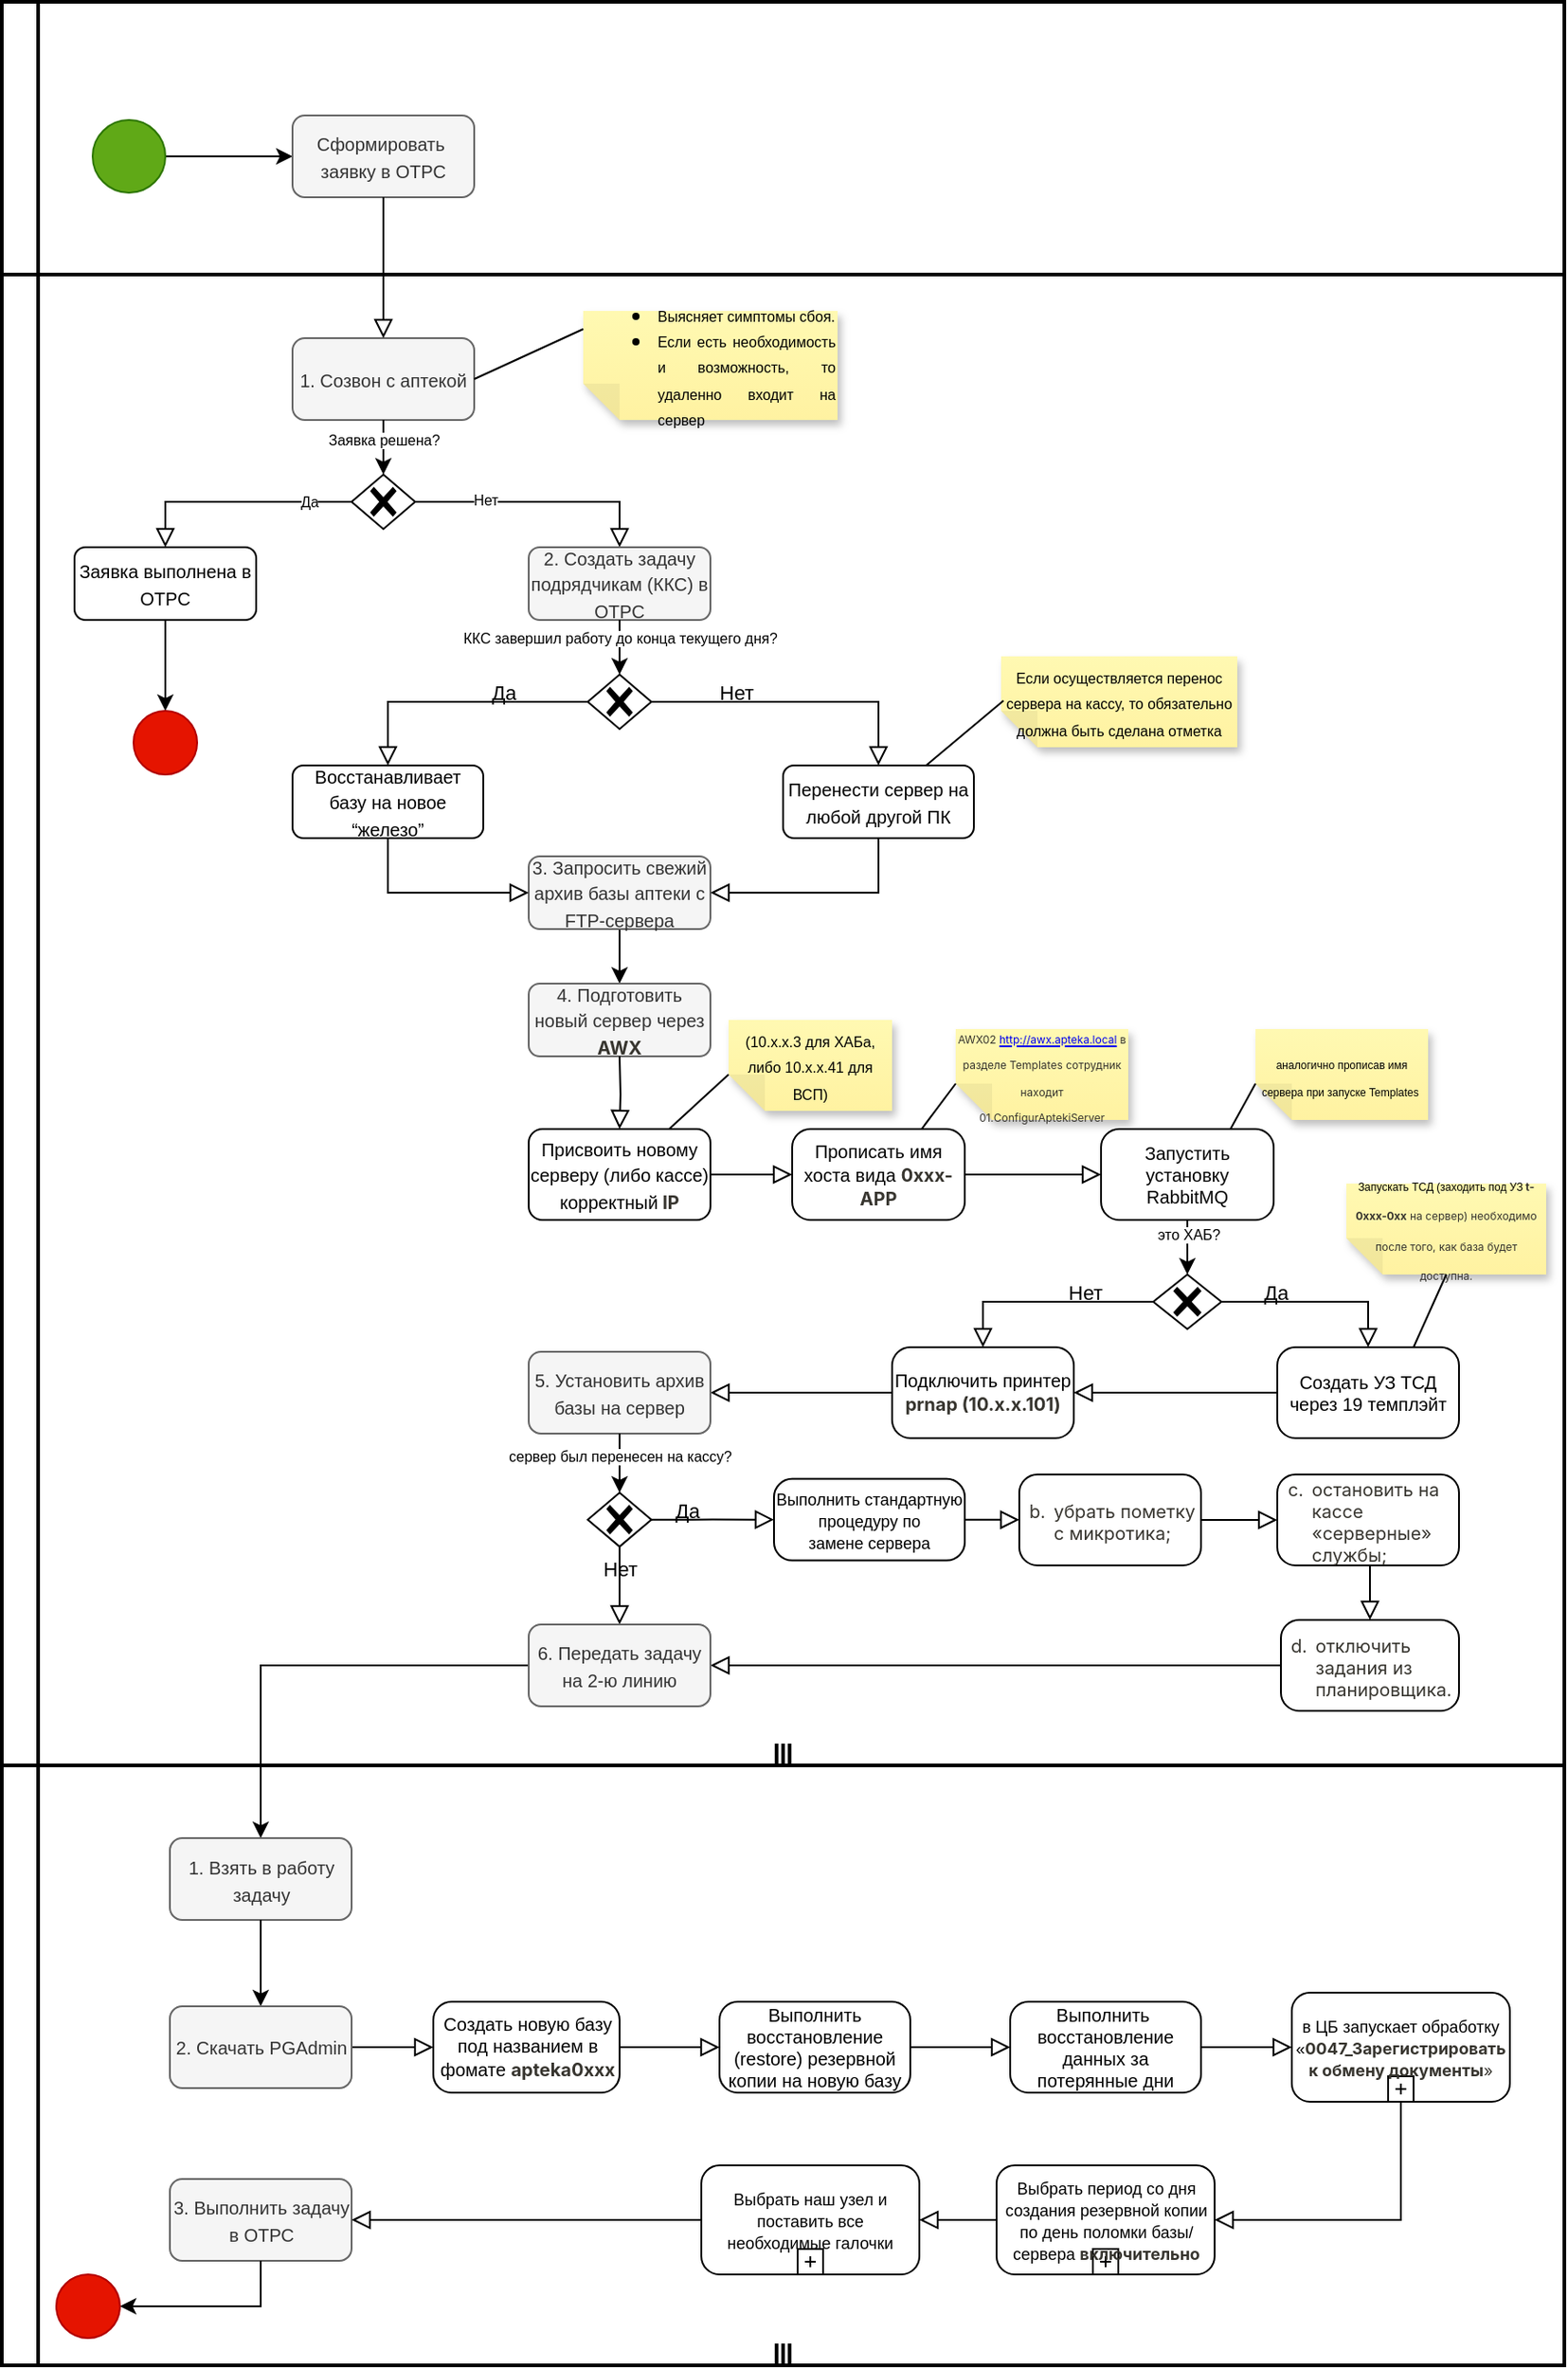 <mxfile version="20.8.20" type="github">
  <diagram id="C5RBs43oDa-KdzZeNtuy" name="Page-1">
    <mxGraphModel dx="1750" dy="915" grid="1" gridSize="10" guides="1" tooltips="1" connect="1" arrows="1" fold="1" page="1" pageScale="1" pageWidth="827" pageHeight="1169" math="0" shadow="0">
      <root>
        <mxCell id="WIyWlLk6GJQsqaUBKTNV-0" />
        <mxCell id="WIyWlLk6GJQsqaUBKTNV-1" parent="WIyWlLk6GJQsqaUBKTNV-0" />
        <mxCell id="C5A7Oztx9Ih_jh3PP3EU-0" value="" style="swimlane;html=1;startSize=20;fontStyle=0;collapsible=0;horizontal=0;swimlaneLine=1;swimlaneFillColor=#ffffff;strokeWidth=2;whiteSpace=wrap;" parent="WIyWlLk6GJQsqaUBKTNV-1" vertex="1">
          <mxGeometry x="40" y="40" width="860" height="150" as="geometry" />
        </mxCell>
        <mxCell id="C5A7Oztx9Ih_jh3PP3EU-7" style="edgeStyle=orthogonalEdgeStyle;rounded=0;orthogonalLoop=1;jettySize=auto;html=1;entryX=0;entryY=0.5;entryDx=0;entryDy=0;" parent="C5A7Oztx9Ih_jh3PP3EU-0" source="C5A7Oztx9Ih_jh3PP3EU-5" edge="1" target="WIyWlLk6GJQsqaUBKTNV-11">
          <mxGeometry relative="1" as="geometry">
            <mxPoint x="150" y="85" as="targetPoint" />
          </mxGeometry>
        </mxCell>
        <mxCell id="C5A7Oztx9Ih_jh3PP3EU-5" value="" style="points=[[0.145,0.145,0],[0.5,0,0],[0.855,0.145,0],[1,0.5,0],[0.855,0.855,0],[0.5,1,0],[0.145,0.855,0],[0,0.5,0]];shape=mxgraph.bpmn.event;html=1;verticalLabelPosition=bottom;labelBackgroundColor=#ffffff;verticalAlign=top;align=center;perimeter=ellipsePerimeter;outlineConnect=0;aspect=fixed;outline=standard;symbol=general;fillColor=#60a917;fontColor=#ffffff;strokeColor=#2D7600;" parent="C5A7Oztx9Ih_jh3PP3EU-0" vertex="1">
          <mxGeometry x="50" y="65" width="40" height="40" as="geometry" />
        </mxCell>
        <mxCell id="WIyWlLk6GJQsqaUBKTNV-11" value="&lt;font style=&quot;font-size: 10px;&quot;&gt;Сформировать&amp;nbsp; заявку в ОТРС&lt;/font&gt;" style="rounded=1;whiteSpace=wrap;html=1;fontSize=12;glass=0;strokeWidth=1;shadow=0;fillColor=#f5f5f5;fontColor=#333333;strokeColor=#666666;" parent="C5A7Oztx9Ih_jh3PP3EU-0" vertex="1">
          <mxGeometry x="160" y="62.5" width="100" height="45" as="geometry" />
        </mxCell>
        <mxCell id="C5A7Oztx9Ih_jh3PP3EU-3" value="" style="shape=mxgraph.bpmn.swimlane;html=1;startSize=20;horizontal=0;swimlaneLine=1;collapsible=0;fontStyle=0;swimlaneFillColor=#ffffff;strokeWidth=2;isCollection=1;whiteSpace=wrap;" parent="WIyWlLk6GJQsqaUBKTNV-1" vertex="1">
          <mxGeometry x="40" y="190" width="860" height="820" as="geometry" />
        </mxCell>
        <mxCell id="C5A7Oztx9Ih_jh3PP3EU-4" value="" style="shape=mxgraph.bpmn.swimlane;html=1;startSize=20;horizontal=0;swimlaneLine=1;collapsible=0;fontStyle=0;swimlaneFillColor=#ffffff;strokeWidth=2;isCollection=1;whiteSpace=wrap;" parent="WIyWlLk6GJQsqaUBKTNV-1" vertex="1">
          <mxGeometry x="40" y="1010" width="860" height="330" as="geometry" />
        </mxCell>
        <mxCell id="WIyWlLk6GJQsqaUBKTNV-3" value="&lt;font style=&quot;font-size: 10px;&quot;&gt;1. Созвон с аптекой&lt;/font&gt;" style="rounded=1;whiteSpace=wrap;html=1;fontSize=12;glass=0;strokeWidth=1;shadow=0;fillColor=#f5f5f5;fontColor=#333333;strokeColor=#666666;" parent="WIyWlLk6GJQsqaUBKTNV-1" vertex="1">
          <mxGeometry x="200" y="225" width="100" height="45" as="geometry" />
        </mxCell>
        <mxCell id="WIyWlLk6GJQsqaUBKTNV-2" value="" style="rounded=0;html=1;jettySize=auto;orthogonalLoop=1;fontSize=11;endArrow=block;endFill=0;endSize=8;strokeWidth=1;shadow=0;labelBackgroundColor=none;edgeStyle=orthogonalEdgeStyle;exitX=1;exitY=0.5;exitDx=0;exitDy=0;exitPerimeter=0;entryX=0.5;entryY=0;entryDx=0;entryDy=0;" parent="WIyWlLk6GJQsqaUBKTNV-1" source="C5A7Oztx9Ih_jh3PP3EU-13" target="C5A7Oztx9Ih_jh3PP3EU-11" edge="1">
          <mxGeometry relative="1" as="geometry" />
        </mxCell>
        <mxCell id="C5A7Oztx9Ih_jh3PP3EU-29" value="Нет" style="edgeLabel;html=1;align=center;verticalAlign=middle;resizable=0;points=[];fontSize=8;" parent="WIyWlLk6GJQsqaUBKTNV-2" vertex="1" connectable="0">
          <mxGeometry x="-0.446" y="1" relative="1" as="geometry">
            <mxPoint as="offset" />
          </mxGeometry>
        </mxCell>
        <mxCell id="WIyWlLk6GJQsqaUBKTNV-7" value="&lt;font style=&quot;font-size: 10px;&quot;&gt;Восстанавливает базу на новое “железо”&lt;/font&gt;" style="rounded=1;whiteSpace=wrap;html=1;fontSize=12;glass=0;strokeWidth=1;shadow=0;" parent="WIyWlLk6GJQsqaUBKTNV-1" vertex="1">
          <mxGeometry x="200" y="460" width="105" height="40" as="geometry" />
        </mxCell>
        <mxCell id="WIyWlLk6GJQsqaUBKTNV-5" value="Да" style="edgeStyle=orthogonalEdgeStyle;rounded=0;html=1;jettySize=auto;orthogonalLoop=1;fontSize=11;endArrow=block;endFill=0;endSize=8;strokeWidth=1;shadow=0;labelBackgroundColor=none;exitX=0;exitY=0.5;exitDx=0;exitDy=0;exitPerimeter=0;entryX=0.5;entryY=0;entryDx=0;entryDy=0;" parent="WIyWlLk6GJQsqaUBKTNV-1" source="C5A7Oztx9Ih_jh3PP3EU-31" target="WIyWlLk6GJQsqaUBKTNV-7" edge="1">
          <mxGeometry x="-0.357" y="-5" relative="1" as="geometry">
            <mxPoint as="offset" />
          </mxGeometry>
        </mxCell>
        <mxCell id="WIyWlLk6GJQsqaUBKTNV-8" value="" style="rounded=0;html=1;jettySize=auto;orthogonalLoop=1;fontSize=11;endArrow=block;endFill=0;endSize=8;strokeWidth=1;shadow=0;labelBackgroundColor=none;edgeStyle=orthogonalEdgeStyle;startArrow=none;exitX=0.5;exitY=1;exitDx=0;exitDy=0;entryX=0.5;entryY=0;entryDx=0;entryDy=0;" parent="WIyWlLk6GJQsqaUBKTNV-1" source="WIyWlLk6GJQsqaUBKTNV-11" target="WIyWlLk6GJQsqaUBKTNV-3" edge="1">
          <mxGeometry x="-0.5" y="10" relative="1" as="geometry">
            <mxPoint as="offset" />
            <mxPoint x="240" y="250" as="sourcePoint" />
            <mxPoint x="320" y="170" as="targetPoint" />
          </mxGeometry>
        </mxCell>
        <mxCell id="N8hNgVqGAcsOZj0EHUHV-87" style="edgeStyle=orthogonalEdgeStyle;rounded=0;orthogonalLoop=1;jettySize=auto;html=1;entryX=0.5;entryY=0;entryDx=0;entryDy=0;entryPerimeter=0;fontSize=10;" edge="1" parent="WIyWlLk6GJQsqaUBKTNV-1" source="C5A7Oztx9Ih_jh3PP3EU-9" target="C5A7Oztx9Ih_jh3PP3EU-22">
          <mxGeometry relative="1" as="geometry" />
        </mxCell>
        <mxCell id="C5A7Oztx9Ih_jh3PP3EU-9" value="&lt;font style=&quot;font-size: 10px;&quot;&gt;Заявка выполнена в ОТРС&lt;/font&gt;" style="rounded=1;whiteSpace=wrap;html=1;fontSize=12;glass=0;strokeWidth=1;shadow=0;" parent="WIyWlLk6GJQsqaUBKTNV-1" vertex="1">
          <mxGeometry x="80" y="340" width="100" height="40" as="geometry" />
        </mxCell>
        <mxCell id="C5A7Oztx9Ih_jh3PP3EU-11" value="&lt;font style=&quot;font-size: 10px;&quot;&gt;2. Создать задачу подрядчикам (ККС) в ОТРС&lt;/font&gt;" style="rounded=1;whiteSpace=wrap;html=1;fontSize=12;glass=0;strokeWidth=1;shadow=0;fillColor=#f5f5f5;fontColor=#333333;strokeColor=#666666;" parent="WIyWlLk6GJQsqaUBKTNV-1" vertex="1">
          <mxGeometry x="330" y="340" width="100" height="40" as="geometry" />
        </mxCell>
        <mxCell id="C5A7Oztx9Ih_jh3PP3EU-12" value="" style="rounded=0;html=1;jettySize=auto;orthogonalLoop=1;fontSize=11;endArrow=block;endFill=0;endSize=8;strokeWidth=1;shadow=0;labelBackgroundColor=none;edgeStyle=orthogonalEdgeStyle;startArrow=none;entryX=0.5;entryY=0;entryDx=0;entryDy=0;exitX=0;exitY=0.5;exitDx=0;exitDy=0;exitPerimeter=0;" parent="WIyWlLk6GJQsqaUBKTNV-1" source="C5A7Oztx9Ih_jh3PP3EU-13" target="C5A7Oztx9Ih_jh3PP3EU-9" edge="1">
          <mxGeometry x="-0.5" y="10" relative="1" as="geometry">
            <mxPoint as="offset" />
            <mxPoint x="260" y="370" as="sourcePoint" />
            <mxPoint x="320" y="395" as="targetPoint" />
          </mxGeometry>
        </mxCell>
        <mxCell id="C5A7Oztx9Ih_jh3PP3EU-28" value="Да" style="edgeLabel;html=1;align=center;verticalAlign=middle;resizable=0;points=[];fontSize=8;" parent="C5A7Oztx9Ih_jh3PP3EU-12" vertex="1" connectable="0">
          <mxGeometry x="-0.626" relative="1" as="geometry">
            <mxPoint as="offset" />
          </mxGeometry>
        </mxCell>
        <mxCell id="C5A7Oztx9Ih_jh3PP3EU-13" value="" style="points=[[0.25,0.25,0],[0.5,0,0],[0.75,0.25,0],[1,0.5,0],[0.75,0.75,0],[0.5,1,0],[0.25,0.75,0],[0,0.5,0]];shape=mxgraph.bpmn.gateway2;html=1;verticalLabelPosition=bottom;labelBackgroundColor=#ffffff;verticalAlign=top;align=center;perimeter=rhombusPerimeter;outlineConnect=0;outline=none;symbol=none;gwType=exclusive;" parent="WIyWlLk6GJQsqaUBKTNV-1" vertex="1">
          <mxGeometry x="232.5" y="300" width="35" height="30" as="geometry" />
        </mxCell>
        <mxCell id="C5A7Oztx9Ih_jh3PP3EU-14" value="&lt;div style=&quot;text-align: justify;&quot;&gt;&lt;ul&gt;&lt;li&gt;&lt;span style=&quot;background-color: initial;&quot;&gt;&lt;font style=&quot;font-size: 8px;&quot;&gt;Выясняет симптомы сбоя.&lt;/font&gt;&lt;/span&gt;&lt;/li&gt;&lt;li&gt;&lt;span style=&quot;background-color: initial;&quot;&gt;&lt;font style=&quot;font-size: 8px;&quot;&gt;Если есть необходимость и возможность, то удаленно входит на сервер&lt;/font&gt;&lt;/span&gt;&lt;/li&gt;&lt;/ul&gt;&lt;/div&gt;" style="shape=note;whiteSpace=wrap;html=1;backgroundOutline=1;fontColor=#000000;darkOpacity=0.05;fillColor=#FFF9B2;strokeColor=none;fillStyle=solid;direction=west;gradientDirection=north;gradientColor=#FFF2A1;shadow=1;size=20;pointerEvents=1;" parent="WIyWlLk6GJQsqaUBKTNV-1" vertex="1">
          <mxGeometry x="360" y="210" width="140" height="60" as="geometry" />
        </mxCell>
        <mxCell id="C5A7Oztx9Ih_jh3PP3EU-21" value="" style="endArrow=none;html=1;rounded=0;fontSize=8;entryX=0;entryY=0;entryDx=140;entryDy=50;entryPerimeter=0;exitX=1;exitY=0.5;exitDx=0;exitDy=0;" parent="WIyWlLk6GJQsqaUBKTNV-1" source="WIyWlLk6GJQsqaUBKTNV-3" target="C5A7Oztx9Ih_jh3PP3EU-14" edge="1">
          <mxGeometry width="50" height="50" relative="1" as="geometry">
            <mxPoint x="340" y="370" as="sourcePoint" />
            <mxPoint x="390" y="320" as="targetPoint" />
            <Array as="points" />
          </mxGeometry>
        </mxCell>
        <mxCell id="C5A7Oztx9Ih_jh3PP3EU-22" value="" style="points=[[0.145,0.145,0],[0.5,0,0],[0.855,0.145,0],[1,0.5,0],[0.855,0.855,0],[0.5,1,0],[0.145,0.855,0],[0,0.5,0]];shape=mxgraph.bpmn.event;html=1;verticalLabelPosition=bottom;labelBackgroundColor=#ffffff;verticalAlign=top;align=center;perimeter=ellipsePerimeter;outlineConnect=0;aspect=fixed;outline=standard;symbol=general;fillColor=#e51400;fontColor=#ffffff;strokeColor=#B20000;" parent="WIyWlLk6GJQsqaUBKTNV-1" vertex="1">
          <mxGeometry x="112.5" y="430" width="35" height="35" as="geometry" />
        </mxCell>
        <mxCell id="C5A7Oztx9Ih_jh3PP3EU-26" value="" style="edgeStyle=orthogonalEdgeStyle;rounded=0;orthogonalLoop=1;jettySize=auto;html=1;fontSize=8;exitX=0.5;exitY=1;exitDx=0;exitDy=0;" parent="WIyWlLk6GJQsqaUBKTNV-1" source="WIyWlLk6GJQsqaUBKTNV-3" target="C5A7Oztx9Ih_jh3PP3EU-13" edge="1">
          <mxGeometry relative="1" as="geometry">
            <mxPoint x="260" y="75" as="sourcePoint" />
            <mxPoint x="115" y="80" as="targetPoint" />
            <Array as="points" />
          </mxGeometry>
        </mxCell>
        <mxCell id="C5A7Oztx9Ih_jh3PP3EU-27" value="Заявка решена?" style="edgeLabel;html=1;align=center;verticalAlign=middle;resizable=0;points=[];fontSize=8;" parent="C5A7Oztx9Ih_jh3PP3EU-26" vertex="1" connectable="0">
          <mxGeometry x="0.139" y="1" relative="1" as="geometry">
            <mxPoint x="1" y="-1" as="offset" />
          </mxGeometry>
        </mxCell>
        <mxCell id="C5A7Oztx9Ih_jh3PP3EU-31" value="" style="points=[[0.25,0.25,0],[0.5,0,0],[0.75,0.25,0],[1,0.5,0],[0.75,0.75,0],[0.5,1,0],[0.25,0.75,0],[0,0.5,0]];shape=mxgraph.bpmn.gateway2;html=1;verticalLabelPosition=bottom;labelBackgroundColor=#ffffff;verticalAlign=top;align=center;perimeter=rhombusPerimeter;outlineConnect=0;outline=none;symbol=none;gwType=exclusive;" parent="WIyWlLk6GJQsqaUBKTNV-1" vertex="1">
          <mxGeometry x="362.5" y="410" width="35" height="30" as="geometry" />
        </mxCell>
        <mxCell id="C5A7Oztx9Ih_jh3PP3EU-32" value="" style="edgeStyle=orthogonalEdgeStyle;rounded=0;orthogonalLoop=1;jettySize=auto;html=1;fontSize=8;entryX=0.5;entryY=0;entryDx=0;entryDy=0;entryPerimeter=0;exitX=0.5;exitY=1;exitDx=0;exitDy=0;" parent="WIyWlLk6GJQsqaUBKTNV-1" source="C5A7Oztx9Ih_jh3PP3EU-11" target="C5A7Oztx9Ih_jh3PP3EU-31" edge="1">
          <mxGeometry relative="1" as="geometry">
            <mxPoint x="270" y="300" as="sourcePoint" />
            <mxPoint x="270" y="340" as="targetPoint" />
            <Array as="points" />
          </mxGeometry>
        </mxCell>
        <mxCell id="C5A7Oztx9Ih_jh3PP3EU-33" value="ККС&amp;nbsp;завершил работу до конца текущего дня?" style="edgeLabel;html=1;align=center;verticalAlign=middle;resizable=0;points=[];fontSize=8;" parent="C5A7Oztx9Ih_jh3PP3EU-32" vertex="1" connectable="0">
          <mxGeometry x="0.139" y="1" relative="1" as="geometry">
            <mxPoint x="-1" y="-7" as="offset" />
          </mxGeometry>
        </mxCell>
        <mxCell id="C5A7Oztx9Ih_jh3PP3EU-34" value="&lt;font style=&quot;font-size: 10px;&quot;&gt;Перенести сервер на любой другой ПК&lt;/font&gt;" style="rounded=1;whiteSpace=wrap;html=1;fontSize=12;glass=0;strokeWidth=1;shadow=0;" parent="WIyWlLk6GJQsqaUBKTNV-1" vertex="1">
          <mxGeometry x="470" y="460" width="105" height="40" as="geometry" />
        </mxCell>
        <mxCell id="C5A7Oztx9Ih_jh3PP3EU-35" value="Нет" style="edgeStyle=orthogonalEdgeStyle;rounded=0;html=1;jettySize=auto;orthogonalLoop=1;fontSize=11;endArrow=block;endFill=0;endSize=8;strokeWidth=1;shadow=0;labelBackgroundColor=none;exitX=1;exitY=0.5;exitDx=0;exitDy=0;exitPerimeter=0;entryX=0.5;entryY=0;entryDx=0;entryDy=0;" parent="WIyWlLk6GJQsqaUBKTNV-1" source="C5A7Oztx9Ih_jh3PP3EU-31" target="C5A7Oztx9Ih_jh3PP3EU-34" edge="1">
          <mxGeometry x="-0.428" y="5" relative="1" as="geometry">
            <mxPoint as="offset" />
            <mxPoint x="385" y="505" as="sourcePoint" />
            <mxPoint x="263" y="530" as="targetPoint" />
          </mxGeometry>
        </mxCell>
        <mxCell id="C5A7Oztx9Ih_jh3PP3EU-37" value="&lt;font style=&quot;font-size: 8px;&quot;&gt;Если осуществляется перенос сервера на кассу, то обязательно должна быть сделана отметка&lt;/font&gt;&lt;div style=&quot;text-align: justify;&quot;&gt;&lt;/div&gt;" style="shape=note;whiteSpace=wrap;html=1;backgroundOutline=1;fontColor=#000000;darkOpacity=0.05;fillColor=#FFF9B2;strokeColor=none;fillStyle=solid;direction=west;gradientDirection=north;gradientColor=#FFF2A1;shadow=1;size=20;pointerEvents=1;" parent="WIyWlLk6GJQsqaUBKTNV-1" vertex="1">
          <mxGeometry x="590" y="400" width="130" height="50" as="geometry" />
        </mxCell>
        <mxCell id="C5A7Oztx9Ih_jh3PP3EU-38" value="" style="endArrow=none;html=1;rounded=0;fontSize=8;exitX=0.75;exitY=0;exitDx=0;exitDy=0;entryX=0.99;entryY=0.512;entryDx=0;entryDy=0;entryPerimeter=0;" parent="WIyWlLk6GJQsqaUBKTNV-1" target="C5A7Oztx9Ih_jh3PP3EU-37" edge="1" source="C5A7Oztx9Ih_jh3PP3EU-34">
          <mxGeometry width="50" height="50" relative="1" as="geometry">
            <mxPoint x="585" y="485" as="sourcePoint" />
            <mxPoint x="610" y="440" as="targetPoint" />
            <Array as="points" />
          </mxGeometry>
        </mxCell>
        <mxCell id="N8hNgVqGAcsOZj0EHUHV-7" style="edgeStyle=orthogonalEdgeStyle;rounded=0;orthogonalLoop=1;jettySize=auto;html=1;fontSize=10;" edge="1" parent="WIyWlLk6GJQsqaUBKTNV-1" source="N8hNgVqGAcsOZj0EHUHV-1" target="N8hNgVqGAcsOZj0EHUHV-2">
          <mxGeometry relative="1" as="geometry" />
        </mxCell>
        <mxCell id="N8hNgVqGAcsOZj0EHUHV-1" value="&lt;font style=&quot;font-size: 10px;&quot;&gt;&lt;font style=&quot;&quot;&gt;3. Запросить&amp;nbsp;&lt;/font&gt;свежий архив базы аптеки с FTP-сервера&lt;/font&gt;" style="rounded=1;whiteSpace=wrap;html=1;fontSize=12;glass=0;strokeWidth=1;shadow=0;fillColor=#f5f5f5;fontColor=#333333;strokeColor=#666666;" vertex="1" parent="WIyWlLk6GJQsqaUBKTNV-1">
          <mxGeometry x="330" y="510" width="100" height="40" as="geometry" />
        </mxCell>
        <mxCell id="N8hNgVqGAcsOZj0EHUHV-2" value="&lt;font style=&quot;font-size: 10px;&quot;&gt;&lt;font style=&quot;&quot;&gt;4.&amp;nbsp;&lt;/font&gt;Подготовить новый сервер через &lt;strong style=&quot;box-sizing: border-box; -webkit-print-color-adjust: exact; color: rgb(55, 53, 47); font-family: ui-sans-serif, -apple-system, BlinkMacSystemFont, &amp;quot;Segoe UI&amp;quot;, Helvetica, &amp;quot;Apple Color Emoji&amp;quot;, Arial, sans-serif, &amp;quot;Segoe UI Emoji&amp;quot;, &amp;quot;Segoe UI Symbol&amp;quot;; text-align: left;&quot;&gt;AWX&lt;/strong&gt;&lt;/font&gt;" style="rounded=1;whiteSpace=wrap;html=1;fontSize=12;glass=0;strokeWidth=1;shadow=0;fillColor=#f5f5f5;fontColor=#333333;strokeColor=#666666;" vertex="1" parent="WIyWlLk6GJQsqaUBKTNV-1">
          <mxGeometry x="330" y="580" width="100" height="40" as="geometry" />
        </mxCell>
        <mxCell id="N8hNgVqGAcsOZj0EHUHV-5" value="" style="edgeStyle=orthogonalEdgeStyle;rounded=0;html=1;jettySize=auto;orthogonalLoop=1;fontSize=11;endArrow=block;endFill=0;endSize=8;strokeWidth=1;shadow=0;labelBackgroundColor=none;exitX=0.5;exitY=1;exitDx=0;exitDy=0;entryX=0;entryY=0.5;entryDx=0;entryDy=0;" edge="1" parent="WIyWlLk6GJQsqaUBKTNV-1" source="WIyWlLk6GJQsqaUBKTNV-7" target="N8hNgVqGAcsOZj0EHUHV-1">
          <mxGeometry x="-0.303" y="-10" relative="1" as="geometry">
            <mxPoint as="offset" />
            <mxPoint x="365" y="445" as="sourcePoint" />
            <mxPoint x="263" y="470" as="targetPoint" />
          </mxGeometry>
        </mxCell>
        <mxCell id="N8hNgVqGAcsOZj0EHUHV-6" value="" style="edgeStyle=orthogonalEdgeStyle;rounded=0;html=1;jettySize=auto;orthogonalLoop=1;fontSize=11;endArrow=block;endFill=0;endSize=8;strokeWidth=1;shadow=0;labelBackgroundColor=none;exitX=0.5;exitY=1;exitDx=0;exitDy=0;entryX=1;entryY=0.5;entryDx=0;entryDy=0;" edge="1" parent="WIyWlLk6GJQsqaUBKTNV-1" source="C5A7Oztx9Ih_jh3PP3EU-34" target="N8hNgVqGAcsOZj0EHUHV-1">
          <mxGeometry x="-0.303" y="-10" relative="1" as="geometry">
            <mxPoint as="offset" />
            <mxPoint x="263" y="510" as="sourcePoint" />
            <mxPoint x="340" y="540" as="targetPoint" />
          </mxGeometry>
        </mxCell>
        <mxCell id="N8hNgVqGAcsOZj0EHUHV-8" value="&lt;font style=&quot;font-size: 10px;&quot;&gt;Прописать имя хоста вида &lt;strong style=&quot;box-sizing: border-box; -webkit-print-color-adjust: exact; color: rgb(55, 53, 47); font-family: ui-sans-serif, -apple-system, BlinkMacSystemFont, &amp;quot;Segoe UI&amp;quot;, Helvetica, &amp;quot;Apple Color Emoji&amp;quot;, Arial, sans-serif, &amp;quot;Segoe UI Emoji&amp;quot;, &amp;quot;Segoe UI Symbol&amp;quot;; text-align: left;&quot;&gt;0xxx-APP&lt;/strong&gt;&lt;/font&gt;" style="points=[[0.25,0,0],[0.5,0,0],[0.75,0,0],[1,0.25,0],[1,0.5,0],[1,0.75,0],[0.75,1,0],[0.5,1,0],[0.25,1,0],[0,0.75,0],[0,0.5,0],[0,0.25,0]];shape=mxgraph.bpmn.task;whiteSpace=wrap;rectStyle=rounded;size=10;html=1;taskMarker=abstract;fontSize=10;" vertex="1" parent="WIyWlLk6GJQsqaUBKTNV-1">
          <mxGeometry x="475" y="660" width="95" height="50" as="geometry" />
        </mxCell>
        <mxCell id="N8hNgVqGAcsOZj0EHUHV-10" value="&lt;font style=&quot;font-size: 8px;&quot;&gt;(10.x.x.3 для ХАБа, либо 10.x.x.41 для ВСП)&lt;/font&gt;&lt;br&gt;&lt;div style=&quot;text-align: justify;&quot;&gt;&lt;/div&gt;" style="shape=note;whiteSpace=wrap;html=1;backgroundOutline=1;fontColor=#000000;darkOpacity=0.05;fillColor=#FFF9B2;strokeColor=none;fillStyle=solid;direction=west;gradientDirection=north;gradientColor=#FFF2A1;shadow=1;size=20;pointerEvents=1;" vertex="1" parent="WIyWlLk6GJQsqaUBKTNV-1">
          <mxGeometry x="440" y="600" width="90" height="50" as="geometry" />
        </mxCell>
        <mxCell id="N8hNgVqGAcsOZj0EHUHV-11" value="" style="endArrow=none;html=1;rounded=0;fontSize=8;entryX=0;entryY=0;entryDx=90;entryDy=20;entryPerimeter=0;" edge="1" parent="WIyWlLk6GJQsqaUBKTNV-1" target="N8hNgVqGAcsOZj0EHUHV-10" source="N8hNgVqGAcsOZj0EHUHV-12">
          <mxGeometry width="50" height="50" relative="1" as="geometry">
            <mxPoint x="430" y="690" as="sourcePoint" />
            <mxPoint x="510" y="750" as="targetPoint" />
            <Array as="points" />
          </mxGeometry>
        </mxCell>
        <mxCell id="N8hNgVqGAcsOZj0EHUHV-12" value="&lt;font style=&quot;font-size: 10px;&quot;&gt;Присвоить новому серверу (либо кассе) корректный&lt;strong style=&quot;border-color: var(--border-color); box-sizing: border-box; -webkit-print-color-adjust: exact; color: rgb(55, 53, 47); font-family: ui-sans-serif, -apple-system, BlinkMacSystemFont, &amp;quot;Segoe UI&amp;quot;, Helvetica, &amp;quot;Apple Color Emoji&amp;quot;, Arial, sans-serif, &amp;quot;Segoe UI Emoji&amp;quot;, &amp;quot;Segoe UI Symbol&amp;quot;; text-align: left;&quot;&gt;&amp;nbsp;IP&lt;/strong&gt;&lt;/font&gt;" style="rounded=1;whiteSpace=wrap;html=1;fontSize=12;glass=0;strokeWidth=1;shadow=0;" vertex="1" parent="WIyWlLk6GJQsqaUBKTNV-1">
          <mxGeometry x="330" y="660" width="100" height="50" as="geometry" />
        </mxCell>
        <mxCell id="N8hNgVqGAcsOZj0EHUHV-13" value="&lt;font style=&quot;font-size: 6px;&quot;&gt;&lt;span style=&quot;box-sizing: border-box; -webkit-print-color-adjust: exact; color: rgb(55, 53, 47); font-family: ui-sans-serif, -apple-system, BlinkMacSystemFont, &amp;quot;Segoe UI&amp;quot;, Helvetica, &amp;quot;Apple Color Emoji&amp;quot;, Arial, sans-serif, &amp;quot;Segoe UI Emoji&amp;quot;, &amp;quot;Segoe UI Symbol&amp;quot;; text-align: left;&quot;&gt;AWX02&amp;nbsp;&lt;/span&gt;&lt;a style=&quot;box-sizing: border-box; -webkit-print-color-adjust: exact; font-family: ui-sans-serif, -apple-system, BlinkMacSystemFont, &amp;quot;Segoe UI&amp;quot;, Helvetica, &amp;quot;Apple Color Emoji&amp;quot;, Arial, sans-serif, &amp;quot;Segoe UI Emoji&amp;quot;, &amp;quot;Segoe UI Symbol&amp;quot;; text-align: left;&quot; href=&quot;http://awx.apteka.local/&quot;&gt;http://awx.apteka.local&lt;/a&gt;&lt;span style=&quot;color: rgb(55, 53, 47); font-family: ui-sans-serif, -apple-system, BlinkMacSystemFont, &amp;quot;Segoe UI&amp;quot;, Helvetica, &amp;quot;Apple Color Emoji&amp;quot;, Arial, sans-serif, &amp;quot;Segoe UI Emoji&amp;quot;, &amp;quot;Segoe UI Symbol&amp;quot;; text-align: left;&quot;&gt;&amp;nbsp;в разделе &lt;/span&gt;&lt;span style=&quot;box-sizing: border-box; -webkit-print-color-adjust: exact; color: rgb(55, 53, 47); font-family: ui-sans-serif, -apple-system, BlinkMacSystemFont, &amp;quot;Segoe UI&amp;quot;, Helvetica, &amp;quot;Apple Color Emoji&amp;quot;, Arial, sans-serif, &amp;quot;Segoe UI Emoji&amp;quot;, &amp;quot;Segoe UI Symbol&amp;quot;; text-align: left;&quot;&gt;Templates &lt;/span&gt;&lt;span style=&quot;color: rgb(55, 53, 47); font-family: ui-sans-serif, -apple-system, BlinkMacSystemFont, &amp;quot;Segoe UI&amp;quot;, Helvetica, &amp;quot;Apple Color Emoji&amp;quot;, Arial, sans-serif, &amp;quot;Segoe UI Emoji&amp;quot;, &amp;quot;Segoe UI Symbol&amp;quot;; text-align: left;&quot;&gt;сотрудник находит &lt;/span&gt;&lt;span style=&quot;box-sizing: border-box; -webkit-print-color-adjust: exact; color: rgb(55, 53, 47); font-family: ui-sans-serif, -apple-system, BlinkMacSystemFont, &amp;quot;Segoe UI&amp;quot;, Helvetica, &amp;quot;Apple Color Emoji&amp;quot;, Arial, sans-serif, &amp;quot;Segoe UI Emoji&amp;quot;, &amp;quot;Segoe UI Symbol&amp;quot;; text-align: left;&quot;&gt;01.ConfigurAptekiServer&lt;/span&gt;&lt;/font&gt;&lt;br&gt;&lt;div style=&quot;text-align: justify;&quot;&gt;&lt;/div&gt;" style="shape=note;whiteSpace=wrap;html=1;backgroundOutline=1;fontColor=#000000;darkOpacity=0.05;fillColor=#FFF9B2;strokeColor=none;fillStyle=solid;direction=west;gradientDirection=north;gradientColor=#FFF2A1;shadow=1;size=20;pointerEvents=1;" vertex="1" parent="WIyWlLk6GJQsqaUBKTNV-1">
          <mxGeometry x="565" y="605" width="95" height="50" as="geometry" />
        </mxCell>
        <mxCell id="N8hNgVqGAcsOZj0EHUHV-14" value="" style="endArrow=none;html=1;rounded=0;fontSize=8;exitX=0.75;exitY=0;exitDx=0;exitDy=0;entryX=0;entryY=0;entryDx=95;entryDy=20;entryPerimeter=0;exitPerimeter=0;" edge="1" parent="WIyWlLk6GJQsqaUBKTNV-1" target="N8hNgVqGAcsOZj0EHUHV-13" source="N8hNgVqGAcsOZj0EHUHV-8">
          <mxGeometry width="50" height="50" relative="1" as="geometry">
            <mxPoint x="595" y="675" as="sourcePoint" />
            <mxPoint x="675" y="740" as="targetPoint" />
            <Array as="points" />
          </mxGeometry>
        </mxCell>
        <mxCell id="N8hNgVqGAcsOZj0EHUHV-15" value="Запустить установку RabbitMQ" style="points=[[0.25,0,0],[0.5,0,0],[0.75,0,0],[1,0.25,0],[1,0.5,0],[1,0.75,0],[0.75,1,0],[0.5,1,0],[0.25,1,0],[0,0.75,0],[0,0.5,0],[0,0.25,0]];shape=mxgraph.bpmn.task;whiteSpace=wrap;rectStyle=rounded;size=10;html=1;taskMarker=abstract;fontSize=10;" vertex="1" parent="WIyWlLk6GJQsqaUBKTNV-1">
          <mxGeometry x="645" y="660" width="95" height="50" as="geometry" />
        </mxCell>
        <mxCell id="N8hNgVqGAcsOZj0EHUHV-16" value="&lt;font style=&quot;font-size: 6px;&quot;&gt;&lt;font style=&quot;&quot;&gt;аналогично прописав имя сервера при запуске&amp;nbsp;&lt;/font&gt;Templates&amp;nbsp;&lt;/font&gt;&lt;br&gt;&lt;div style=&quot;text-align: justify;&quot;&gt;&lt;/div&gt;" style="shape=note;whiteSpace=wrap;html=1;backgroundOutline=1;fontColor=#000000;darkOpacity=0.05;fillColor=#FFF9B2;strokeColor=none;fillStyle=solid;direction=west;gradientDirection=north;gradientColor=#FFF2A1;shadow=1;size=20;pointerEvents=1;" vertex="1" parent="WIyWlLk6GJQsqaUBKTNV-1">
          <mxGeometry x="730" y="605" width="95" height="50" as="geometry" />
        </mxCell>
        <mxCell id="N8hNgVqGAcsOZj0EHUHV-17" value="" style="endArrow=none;html=1;rounded=0;fontSize=8;exitX=0.75;exitY=0;exitDx=0;exitDy=0;entryX=0;entryY=0;entryDx=95;entryDy=20;entryPerimeter=0;exitPerimeter=0;" edge="1" parent="WIyWlLk6GJQsqaUBKTNV-1" target="N8hNgVqGAcsOZj0EHUHV-16" source="N8hNgVqGAcsOZj0EHUHV-15">
          <mxGeometry width="50" height="50" relative="1" as="geometry">
            <mxPoint x="755" y="675" as="sourcePoint" />
            <mxPoint x="835" y="740" as="targetPoint" />
            <Array as="points" />
          </mxGeometry>
        </mxCell>
        <mxCell id="N8hNgVqGAcsOZj0EHUHV-22" value="Нет" style="edgeStyle=orthogonalEdgeStyle;rounded=0;html=1;jettySize=auto;orthogonalLoop=1;fontSize=11;endArrow=block;endFill=0;endSize=8;strokeWidth=1;shadow=0;labelBackgroundColor=none;exitX=0;exitY=0.5;exitDx=0;exitDy=0;exitPerimeter=0;entryX=0.5;entryY=0;entryDx=0;entryDy=0;entryPerimeter=0;" edge="1" parent="WIyWlLk6GJQsqaUBKTNV-1" source="N8hNgVqGAcsOZj0EHUHV-23" target="N8hNgVqGAcsOZj0EHUHV-32">
          <mxGeometry x="-0.357" y="-5" relative="1" as="geometry">
            <mxPoint as="offset" />
            <mxPoint x="580" y="800" as="targetPoint" />
          </mxGeometry>
        </mxCell>
        <mxCell id="N8hNgVqGAcsOZj0EHUHV-23" value="" style="points=[[0.25,0.25,0],[0.5,0,0],[0.75,0.25,0],[1,0.5,0],[0.75,0.75,0],[0.5,1,0],[0.25,0.75,0],[0,0.5,0]];shape=mxgraph.bpmn.gateway2;html=1;verticalLabelPosition=bottom;labelBackgroundColor=#ffffff;verticalAlign=top;align=center;perimeter=rhombusPerimeter;outlineConnect=0;outline=none;symbol=none;gwType=exclusive;" vertex="1" parent="WIyWlLk6GJQsqaUBKTNV-1">
          <mxGeometry x="673.75" y="740" width="37.5" height="30" as="geometry" />
        </mxCell>
        <mxCell id="N8hNgVqGAcsOZj0EHUHV-24" value="" style="edgeStyle=orthogonalEdgeStyle;rounded=0;orthogonalLoop=1;jettySize=auto;html=1;fontSize=8;entryX=0.5;entryY=0;entryDx=0;entryDy=0;entryPerimeter=0;exitX=0.5;exitY=1;exitDx=0;exitDy=0;exitPerimeter=0;" edge="1" parent="WIyWlLk6GJQsqaUBKTNV-1" target="N8hNgVqGAcsOZj0EHUHV-23" source="N8hNgVqGAcsOZj0EHUHV-15">
          <mxGeometry relative="1" as="geometry">
            <mxPoint x="707" y="710" as="sourcePoint" />
            <mxPoint x="597" y="640" as="targetPoint" />
            <Array as="points" />
          </mxGeometry>
        </mxCell>
        <mxCell id="N8hNgVqGAcsOZj0EHUHV-25" value="это ХАБ?" style="edgeLabel;html=1;align=center;verticalAlign=middle;resizable=0;points=[];fontSize=8;" vertex="1" connectable="0" parent="N8hNgVqGAcsOZj0EHUHV-24">
          <mxGeometry x="0.139" y="1" relative="1" as="geometry">
            <mxPoint x="-1" y="-9" as="offset" />
          </mxGeometry>
        </mxCell>
        <mxCell id="N8hNgVqGAcsOZj0EHUHV-26" value="Да" style="edgeStyle=orthogonalEdgeStyle;rounded=0;html=1;jettySize=auto;orthogonalLoop=1;fontSize=11;endArrow=block;endFill=0;endSize=8;strokeWidth=1;shadow=0;labelBackgroundColor=none;exitX=1;exitY=0.5;exitDx=0;exitDy=0;exitPerimeter=0;entryX=0.5;entryY=0;entryDx=0;entryDy=0;entryPerimeter=0;" edge="1" parent="WIyWlLk6GJQsqaUBKTNV-1" source="N8hNgVqGAcsOZj0EHUHV-23" target="N8hNgVqGAcsOZj0EHUHV-27">
          <mxGeometry x="-0.428" y="5" relative="1" as="geometry">
            <mxPoint as="offset" />
            <mxPoint x="712" y="805" as="sourcePoint" />
            <mxPoint x="850" y="800" as="targetPoint" />
          </mxGeometry>
        </mxCell>
        <mxCell id="N8hNgVqGAcsOZj0EHUHV-27" value="Создать УЗ ТСД через 19 темплэйт" style="points=[[0.25,0,0],[0.5,0,0],[0.75,0,0],[1,0.25,0],[1,0.5,0],[1,0.75,0],[0.75,1,0],[0.5,1,0],[0.25,1,0],[0,0.75,0],[0,0.5,0],[0,0.25,0]];shape=mxgraph.bpmn.task;whiteSpace=wrap;rectStyle=rounded;size=10;html=1;taskMarker=abstract;fontSize=10;" vertex="1" parent="WIyWlLk6GJQsqaUBKTNV-1">
          <mxGeometry x="742" y="780" width="100" height="50" as="geometry" />
        </mxCell>
        <mxCell id="N8hNgVqGAcsOZj0EHUHV-28" value="&lt;font style=&quot;font-size: 9px;&quot;&gt;&lt;font style=&quot;&quot;&gt;Выполнить стандартную процедуру по замене&amp;nbsp;&lt;/font&gt;сервера&lt;/font&gt;" style="points=[[0.25,0,0],[0.5,0,0],[0.75,0,0],[1,0.25,0],[1,0.5,0],[1,0.75,0],[0.75,1,0],[0.5,1,0],[0.25,1,0],[0,0.75,0],[0,0.5,0],[0,0.25,0]];shape=mxgraph.bpmn.task;whiteSpace=wrap;rectStyle=rounded;size=10;html=1;taskMarker=abstract;fontSize=10;" vertex="1" parent="WIyWlLk6GJQsqaUBKTNV-1">
          <mxGeometry x="465" y="852.43" width="105" height="44.84" as="geometry" />
        </mxCell>
        <mxCell id="N8hNgVqGAcsOZj0EHUHV-30" value="&lt;p style=&quot;line-height: 120%;&quot;&gt;&lt;font style=&quot;font-size: 6px;&quot;&gt;Запускать ТСД (заходить под УЗ&lt;strong style=&quot;box-sizing: border-box; -webkit-print-color-adjust: exact; color: rgb(55, 53, 47); font-family: ui-sans-serif, -apple-system, BlinkMacSystemFont, &amp;quot;Segoe UI&amp;quot;, Helvetica, &amp;quot;Apple Color Emoji&amp;quot;, Arial, sans-serif, &amp;quot;Segoe UI Emoji&amp;quot;, &amp;quot;Segoe UI Symbol&amp;quot;; text-align: left;&quot;&gt; t-0xxx-0xx&lt;/strong&gt;&lt;span style=&quot;color: rgb(55, 53, 47); font-family: ui-sans-serif, -apple-system, BlinkMacSystemFont, &amp;quot;Segoe UI&amp;quot;, Helvetica, &amp;quot;Apple Color Emoji&amp;quot;, Arial, sans-serif, &amp;quot;Segoe UI Emoji&amp;quot;, &amp;quot;Segoe UI Symbol&amp;quot;; text-align: left;&quot;&gt; на сервер) необходимо после того, как база будет доступна.&lt;/span&gt;&lt;/font&gt;&lt;br&gt;&lt;/p&gt;&lt;div style=&quot;text-align: justify;&quot;&gt;&lt;/div&gt;&lt;p&gt;&lt;/p&gt;" style="shape=note;whiteSpace=wrap;html=1;backgroundOutline=1;fontColor=#000000;darkOpacity=0.05;fillColor=#FFF9B2;strokeColor=none;fillStyle=solid;direction=west;gradientDirection=north;gradientColor=#FFF2A1;shadow=1;size=20;pointerEvents=1;" vertex="1" parent="WIyWlLk6GJQsqaUBKTNV-1">
          <mxGeometry x="780" y="690" width="110" height="50" as="geometry" />
        </mxCell>
        <mxCell id="N8hNgVqGAcsOZj0EHUHV-31" value="" style="endArrow=none;html=1;rounded=0;fontSize=8;entryX=0.5;entryY=0;entryDx=0;entryDy=0;entryPerimeter=0;exitX=0.75;exitY=0;exitDx=0;exitDy=0;exitPerimeter=0;" edge="1" parent="WIyWlLk6GJQsqaUBKTNV-1" target="N8hNgVqGAcsOZj0EHUHV-30" source="N8hNgVqGAcsOZj0EHUHV-27">
          <mxGeometry width="50" height="50" relative="1" as="geometry">
            <mxPoint x="851.25" y="800" as="sourcePoint" />
            <mxPoint x="835" y="840" as="targetPoint" />
            <Array as="points" />
          </mxGeometry>
        </mxCell>
        <mxCell id="N8hNgVqGAcsOZj0EHUHV-32" value="&lt;font style=&quot;font-size: 10px;&quot;&gt;Подключить принтер &lt;span style=&quot;box-sizing: border-box; -webkit-print-color-adjust: exact; color: rgb(55, 53, 47); font-family: ui-sans-serif, -apple-system, BlinkMacSystemFont, &amp;quot;Segoe UI&amp;quot;, Helvetica, &amp;quot;Apple Color Emoji&amp;quot;, Arial, sans-serif, &amp;quot;Segoe UI Emoji&amp;quot;, &amp;quot;Segoe UI Symbol&amp;quot;; text-align: left;&quot;&gt;&lt;b&gt;prnap (&lt;span style=&quot;box-sizing: border-box; -webkit-print-color-adjust: exact;&quot;&gt;10.х.х.101&lt;/span&gt;)&lt;/b&gt;&lt;/span&gt;&lt;/font&gt;" style="points=[[0.25,0,0],[0.5,0,0],[0.75,0,0],[1,0.25,0],[1,0.5,0],[1,0.75,0],[0.75,1,0],[0.5,1,0],[0.25,1,0],[0,0.75,0],[0,0.5,0],[0,0.25,0]];shape=mxgraph.bpmn.task;whiteSpace=wrap;rectStyle=rounded;size=10;html=1;taskMarker=abstract;fontSize=10;" vertex="1" parent="WIyWlLk6GJQsqaUBKTNV-1">
          <mxGeometry x="530" y="780" width="100" height="50" as="geometry" />
        </mxCell>
        <mxCell id="N8hNgVqGAcsOZj0EHUHV-33" value="" style="edgeStyle=orthogonalEdgeStyle;rounded=0;html=1;jettySize=auto;orthogonalLoop=1;fontSize=11;endArrow=block;endFill=0;endSize=8;strokeWidth=1;shadow=0;labelBackgroundColor=none;entryX=0.5;entryY=0;entryDx=0;entryDy=0;" edge="1" parent="WIyWlLk6GJQsqaUBKTNV-1" target="N8hNgVqGAcsOZj0EHUHV-12">
          <mxGeometry x="-0.303" y="-10" relative="1" as="geometry">
            <mxPoint as="offset" />
            <mxPoint x="380" y="620" as="sourcePoint" />
            <mxPoint x="340" y="540" as="targetPoint" />
          </mxGeometry>
        </mxCell>
        <mxCell id="N8hNgVqGAcsOZj0EHUHV-34" value="" style="edgeStyle=orthogonalEdgeStyle;rounded=0;html=1;jettySize=auto;orthogonalLoop=1;fontSize=11;endArrow=block;endFill=0;endSize=8;strokeWidth=1;shadow=0;labelBackgroundColor=none;entryX=0;entryY=0.5;entryDx=0;entryDy=0;exitX=1;exitY=0.5;exitDx=0;exitDy=0;entryPerimeter=0;" edge="1" parent="WIyWlLk6GJQsqaUBKTNV-1" source="N8hNgVqGAcsOZj0EHUHV-12" target="N8hNgVqGAcsOZj0EHUHV-8">
          <mxGeometry x="-0.303" y="-10" relative="1" as="geometry">
            <mxPoint as="offset" />
            <mxPoint x="390" y="630" as="sourcePoint" />
            <mxPoint x="390" y="670" as="targetPoint" />
          </mxGeometry>
        </mxCell>
        <mxCell id="N8hNgVqGAcsOZj0EHUHV-35" value="" style="edgeStyle=orthogonalEdgeStyle;rounded=0;html=1;jettySize=auto;orthogonalLoop=1;fontSize=11;endArrow=block;endFill=0;endSize=8;strokeWidth=1;shadow=0;labelBackgroundColor=none;entryX=0;entryY=0.5;entryDx=0;entryDy=0;exitX=1;exitY=0.5;exitDx=0;exitDy=0;entryPerimeter=0;exitPerimeter=0;" edge="1" parent="WIyWlLk6GJQsqaUBKTNV-1" source="N8hNgVqGAcsOZj0EHUHV-8" target="N8hNgVqGAcsOZj0EHUHV-15">
          <mxGeometry x="-0.303" y="-10" relative="1" as="geometry">
            <mxPoint as="offset" />
            <mxPoint x="595" y="684.77" as="sourcePoint" />
            <mxPoint x="665" y="684.77" as="targetPoint" />
          </mxGeometry>
        </mxCell>
        <mxCell id="N8hNgVqGAcsOZj0EHUHV-36" value="" style="edgeStyle=orthogonalEdgeStyle;rounded=0;html=1;jettySize=auto;orthogonalLoop=1;fontSize=11;endArrow=block;endFill=0;endSize=8;strokeWidth=1;shadow=0;labelBackgroundColor=none;exitX=0;exitY=0.5;exitDx=0;exitDy=0;exitPerimeter=0;entryX=1;entryY=0.5;entryDx=0;entryDy=0;" edge="1" parent="WIyWlLk6GJQsqaUBKTNV-1" source="N8hNgVqGAcsOZj0EHUHV-32" target="N8hNgVqGAcsOZj0EHUHV-38">
          <mxGeometry x="-0.303" y="-10" relative="1" as="geometry">
            <mxPoint as="offset" />
            <mxPoint x="450" y="705" as="sourcePoint" />
            <mxPoint x="520" y="705" as="targetPoint" />
            <Array as="points" />
          </mxGeometry>
        </mxCell>
        <mxCell id="N8hNgVqGAcsOZj0EHUHV-37" value="" style="edgeStyle=orthogonalEdgeStyle;rounded=0;html=1;jettySize=auto;orthogonalLoop=1;fontSize=11;endArrow=block;endFill=0;endSize=8;strokeWidth=1;shadow=0;labelBackgroundColor=none;entryX=1;entryY=0.5;entryDx=0;entryDy=0;entryPerimeter=0;" edge="1" parent="WIyWlLk6GJQsqaUBKTNV-1" source="N8hNgVqGAcsOZj0EHUHV-27" target="N8hNgVqGAcsOZj0EHUHV-32">
          <mxGeometry x="-0.303" y="-10" relative="1" as="geometry">
            <mxPoint as="offset" />
            <mxPoint x="608" y="850" as="sourcePoint" />
            <mxPoint x="670" y="905" as="targetPoint" />
            <Array as="points" />
          </mxGeometry>
        </mxCell>
        <mxCell id="N8hNgVqGAcsOZj0EHUHV-38" value="&lt;font style=&quot;font-size: 10px;&quot;&gt;&lt;font style=&quot;&quot;&gt;&lt;font style=&quot;&quot;&gt;5.&amp;nbsp;&lt;/font&gt;&lt;/font&gt;Установить архив базы на сервер&lt;/font&gt;" style="rounded=1;whiteSpace=wrap;html=1;fontSize=12;glass=0;strokeWidth=1;shadow=0;fillColor=#f5f5f5;fontColor=#333333;strokeColor=#666666;" vertex="1" parent="WIyWlLk6GJQsqaUBKTNV-1">
          <mxGeometry x="330" y="782.5" width="100" height="45" as="geometry" />
        </mxCell>
        <mxCell id="N8hNgVqGAcsOZj0EHUHV-39" style="edgeStyle=orthogonalEdgeStyle;rounded=0;orthogonalLoop=1;jettySize=auto;html=1;fontSize=10;exitX=0.5;exitY=1;exitDx=0;exitDy=0;entryX=0.5;entryY=0;entryDx=0;entryDy=0;entryPerimeter=0;" edge="1" parent="WIyWlLk6GJQsqaUBKTNV-1" source="N8hNgVqGAcsOZj0EHUHV-38" target="N8hNgVqGAcsOZj0EHUHV-46">
          <mxGeometry relative="1" as="geometry">
            <mxPoint x="390" y="560" as="sourcePoint" />
            <mxPoint x="390" y="590" as="targetPoint" />
            <Array as="points">
              <mxPoint x="380" y="850" />
              <mxPoint x="380" y="850" />
            </Array>
          </mxGeometry>
        </mxCell>
        <mxCell id="N8hNgVqGAcsOZj0EHUHV-45" value="Нет" style="edgeStyle=orthogonalEdgeStyle;rounded=0;html=1;jettySize=auto;orthogonalLoop=1;fontSize=11;endArrow=block;endFill=0;endSize=8;strokeWidth=1;shadow=0;labelBackgroundColor=none;exitX=0.5;exitY=1;exitDx=0;exitDy=0;exitPerimeter=0;entryX=0.5;entryY=0;entryDx=0;entryDy=0;" edge="1" parent="WIyWlLk6GJQsqaUBKTNV-1" source="N8hNgVqGAcsOZj0EHUHV-46" target="N8hNgVqGAcsOZj0EHUHV-59">
          <mxGeometry x="-0.441" relative="1" as="geometry">
            <mxPoint as="offset" />
            <mxPoint x="160" y="940" as="targetPoint" />
          </mxGeometry>
        </mxCell>
        <mxCell id="N8hNgVqGAcsOZj0EHUHV-46" value="" style="points=[[0.25,0.25,0],[0.5,0,0],[0.75,0.25,0],[1,0.5,0],[0.75,0.75,0],[0.5,1,0],[0.25,0.75,0],[0,0.5,0]];shape=mxgraph.bpmn.gateway2;html=1;verticalLabelPosition=bottom;labelBackgroundColor=#ffffff;verticalAlign=top;align=center;perimeter=rhombusPerimeter;outlineConnect=0;outline=none;symbol=none;gwType=exclusive;" vertex="1" parent="WIyWlLk6GJQsqaUBKTNV-1">
          <mxGeometry x="362.5" y="860" width="35" height="29.69" as="geometry" />
        </mxCell>
        <mxCell id="N8hNgVqGAcsOZj0EHUHV-47" value="сервер был перенесен на кассу?" style="edgeLabel;html=1;align=center;verticalAlign=middle;resizable=0;points=[];fontSize=8;" vertex="1" connectable="0" parent="WIyWlLk6GJQsqaUBKTNV-1">
          <mxGeometry x="379.999" y="850.004" as="geometry">
            <mxPoint y="-10" as="offset" />
          </mxGeometry>
        </mxCell>
        <mxCell id="N8hNgVqGAcsOZj0EHUHV-48" value="Да" style="edgeStyle=orthogonalEdgeStyle;rounded=0;html=1;jettySize=auto;orthogonalLoop=1;fontSize=11;endArrow=block;endFill=0;endSize=8;strokeWidth=1;shadow=0;labelBackgroundColor=none;exitX=1;exitY=0.5;exitDx=0;exitDy=0;exitPerimeter=0;entryX=0;entryY=0.5;entryDx=0;entryDy=0;entryPerimeter=0;" edge="1" parent="WIyWlLk6GJQsqaUBKTNV-1" source="N8hNgVqGAcsOZj0EHUHV-46" target="N8hNgVqGAcsOZj0EHUHV-28">
          <mxGeometry x="-0.428" y="5" relative="1" as="geometry">
            <mxPoint as="offset" />
            <mxPoint x="274" y="955" as="sourcePoint" />
            <mxPoint x="390" y="940" as="targetPoint" />
          </mxGeometry>
        </mxCell>
        <mxCell id="N8hNgVqGAcsOZj0EHUHV-50" value="&lt;ol style=&quot;border-color: var(--border-color); box-sizing: border-box; -webkit-print-color-adjust: exact; margin: 0px; margin-block: 0.6em; padding-inline-start: 1.6em; color: rgb(55, 53, 47); font-family: ui-sans-serif, -apple-system, BlinkMacSystemFont, &amp;quot;Segoe UI&amp;quot;, Helvetica, &amp;quot;Apple Color Emoji&amp;quot;, Arial, sans-serif, &amp;quot;Segoe UI Emoji&amp;quot;, &amp;quot;Segoe UI Symbol&amp;quot;; text-align: left;&quot; start=&quot;2&quot; class=&quot;numbered-list&quot; id=&quot;2ddcdbcd-ae9d-499d-a0b3-4d2b5d2abea5&quot; type=&quot;a&quot;&gt;&lt;li style=&quot;border-color: var(--border-color); box-sizing: border-box; -webkit-print-color-adjust: exact; padding-left: 0.2em;&quot;&gt;&lt;font style=&quot;border-color: var(--border-color); font-size: 10px;&quot;&gt;убрать пометку с микротика;&lt;/font&gt;&lt;/li&gt;&lt;/ol&gt;" style="points=[[0.25,0,0],[0.5,0,0],[0.75,0,0],[1,0.25,0],[1,0.5,0],[1,0.75,0],[0.75,1,0],[0.5,1,0],[0.25,1,0],[0,0.75,0],[0,0.5,0],[0,0.25,0]];shape=mxgraph.bpmn.task;whiteSpace=wrap;rectStyle=rounded;size=10;html=1;taskMarker=abstract;fontSize=10;" vertex="1" parent="WIyWlLk6GJQsqaUBKTNV-1">
          <mxGeometry x="600" y="850" width="100" height="50" as="geometry" />
        </mxCell>
        <mxCell id="N8hNgVqGAcsOZj0EHUHV-51" value="" style="edgeStyle=orthogonalEdgeStyle;rounded=0;html=1;jettySize=auto;orthogonalLoop=1;fontSize=11;endArrow=block;endFill=0;endSize=8;strokeWidth=1;shadow=0;labelBackgroundColor=none;entryX=0;entryY=0.5;entryDx=0;entryDy=0;exitX=1;exitY=0.5;exitDx=0;exitDy=0;entryPerimeter=0;exitPerimeter=0;" edge="1" parent="WIyWlLk6GJQsqaUBKTNV-1" target="N8hNgVqGAcsOZj0EHUHV-50" source="N8hNgVqGAcsOZj0EHUHV-28">
          <mxGeometry x="-0.303" y="-10" relative="1" as="geometry">
            <mxPoint as="offset" />
            <mxPoint x="675" y="905" as="sourcePoint" />
            <mxPoint x="635" y="890" as="targetPoint" />
          </mxGeometry>
        </mxCell>
        <mxCell id="N8hNgVqGAcsOZj0EHUHV-52" value="" style="edgeStyle=orthogonalEdgeStyle;rounded=0;html=1;jettySize=auto;orthogonalLoop=1;fontSize=11;endArrow=block;endFill=0;endSize=8;strokeWidth=1;shadow=0;labelBackgroundColor=none;entryX=0;entryY=0.5;entryDx=0;entryDy=0;exitX=1;exitY=0.5;exitDx=0;exitDy=0;entryPerimeter=0;exitPerimeter=0;" edge="1" parent="WIyWlLk6GJQsqaUBKTNV-1" source="N8hNgVqGAcsOZj0EHUHV-50" target="N8hNgVqGAcsOZj0EHUHV-53">
          <mxGeometry x="-0.303" y="-10" relative="1" as="geometry">
            <mxPoint as="offset" />
            <mxPoint x="840" y="904.77" as="sourcePoint" />
            <mxPoint x="890" y="905" as="targetPoint" />
          </mxGeometry>
        </mxCell>
        <mxCell id="N8hNgVqGAcsOZj0EHUHV-53" value="&lt;ol style=&quot;border-color: var(--border-color); box-sizing: border-box; -webkit-print-color-adjust: exact; margin: 0px; margin-block: 0.6em; padding-inline-start: 1.6em; color: rgb(55, 53, 47); font-family: ui-sans-serif, -apple-system, BlinkMacSystemFont, &amp;quot;Segoe UI&amp;quot;, Helvetica, &amp;quot;Apple Color Emoji&amp;quot;, Arial, sans-serif, &amp;quot;Segoe UI Emoji&amp;quot;, &amp;quot;Segoe UI Symbol&amp;quot;; text-align: left;&quot; start=&quot;3&quot; class=&quot;numbered-list&quot; id=&quot;d18345c4-4b94-4f29-aa0a-7bcfed514ef0&quot; type=&quot;a&quot;&gt;&lt;li style=&quot;border-color: var(--border-color); box-sizing: border-box; -webkit-print-color-adjust: exact; padding-left: 0.2em;&quot;&gt;&lt;font style=&quot;border-color: var(--border-color); font-size: 10px;&quot;&gt;остановить на кассе «серверные» службы;&lt;/font&gt;&lt;/li&gt;&lt;/ol&gt;" style="points=[[0.25,0,0],[0.5,0,0],[0.75,0,0],[1,0.25,0],[1,0.5,0],[1,0.75,0],[0.75,1,0],[0.5,1,0],[0.25,1,0],[0,0.75,0],[0,0.5,0],[0,0.25,0]];shape=mxgraph.bpmn.task;whiteSpace=wrap;rectStyle=rounded;size=10;html=1;taskMarker=abstract;fontSize=10;" vertex="1" parent="WIyWlLk6GJQsqaUBKTNV-1">
          <mxGeometry x="742" y="850" width="100" height="50" as="geometry" />
        </mxCell>
        <mxCell id="N8hNgVqGAcsOZj0EHUHV-55" value="" style="edgeStyle=orthogonalEdgeStyle;rounded=0;html=1;jettySize=auto;orthogonalLoop=1;fontSize=11;endArrow=block;endFill=0;endSize=8;strokeWidth=1;shadow=0;labelBackgroundColor=none;entryX=0.5;entryY=0;entryDx=0;entryDy=0;exitX=0.5;exitY=1;exitDx=0;exitDy=0;entryPerimeter=0;exitPerimeter=0;" edge="1" parent="WIyWlLk6GJQsqaUBKTNV-1" source="N8hNgVqGAcsOZj0EHUHV-53" target="N8hNgVqGAcsOZj0EHUHV-56">
          <mxGeometry x="-0.303" y="-10" relative="1" as="geometry">
            <mxPoint as="offset" />
            <mxPoint x="840" y="964.77" as="sourcePoint" />
            <mxPoint x="890" y="965" as="targetPoint" />
          </mxGeometry>
        </mxCell>
        <mxCell id="N8hNgVqGAcsOZj0EHUHV-56" value="&lt;ol style=&quot;border-color: var(--border-color); box-sizing: border-box; -webkit-print-color-adjust: exact; margin: 0px; margin-block: 0.6em; padding-inline-start: 1.6em; color: rgb(55, 53, 47); font-family: ui-sans-serif, -apple-system, BlinkMacSystemFont, &amp;quot;Segoe UI&amp;quot;, Helvetica, &amp;quot;Apple Color Emoji&amp;quot;, Arial, sans-serif, &amp;quot;Segoe UI Emoji&amp;quot;, &amp;quot;Segoe UI Symbol&amp;quot;; text-align: left;&quot; start=&quot;4&quot; class=&quot;numbered-list&quot; id=&quot;1673d167-4504-46b5-8302-ede0689a7c1b&quot; type=&quot;a&quot;&gt;&lt;li style=&quot;border-color: var(--border-color); box-sizing: border-box; -webkit-print-color-adjust: exact; padding-left: 0.2em;&quot;&gt;&lt;font style=&quot;border-color: var(--border-color); font-size: 10px;&quot;&gt;отключить задания из планировщика.&lt;/font&gt;&lt;/li&gt;&lt;/ol&gt;" style="points=[[0.25,0,0],[0.5,0,0],[0.75,0,0],[1,0.25,0],[1,0.5,0],[1,0.75,0],[0.75,1,0],[0.5,1,0],[0.25,1,0],[0,0.75,0],[0,0.5,0],[0,0.25,0]];shape=mxgraph.bpmn.task;whiteSpace=wrap;rectStyle=rounded;size=10;html=1;taskMarker=abstract;fontSize=10;" vertex="1" parent="WIyWlLk6GJQsqaUBKTNV-1">
          <mxGeometry x="744" y="930" width="98" height="50" as="geometry" />
        </mxCell>
        <mxCell id="N8hNgVqGAcsOZj0EHUHV-58" value="" style="edgeStyle=orthogonalEdgeStyle;rounded=0;html=1;jettySize=auto;orthogonalLoop=1;fontSize=11;endArrow=block;endFill=0;endSize=8;strokeWidth=1;shadow=0;labelBackgroundColor=none;entryX=1;entryY=0.5;entryDx=0;entryDy=0;exitX=0;exitY=0.5;exitDx=0;exitDy=0;exitPerimeter=0;" edge="1" parent="WIyWlLk6GJQsqaUBKTNV-1" source="N8hNgVqGAcsOZj0EHUHV-56" target="N8hNgVqGAcsOZj0EHUHV-59">
          <mxGeometry x="-0.303" y="-10" relative="1" as="geometry">
            <mxPoint as="offset" />
            <mxPoint x="840" y="1034.77" as="sourcePoint" />
            <mxPoint x="890" y="1035" as="targetPoint" />
          </mxGeometry>
        </mxCell>
        <mxCell id="N8hNgVqGAcsOZj0EHUHV-62" style="edgeStyle=orthogonalEdgeStyle;rounded=0;orthogonalLoop=1;jettySize=auto;html=1;fontSize=10;" edge="1" parent="WIyWlLk6GJQsqaUBKTNV-1" source="N8hNgVqGAcsOZj0EHUHV-59" target="N8hNgVqGAcsOZj0EHUHV-61">
          <mxGeometry relative="1" as="geometry" />
        </mxCell>
        <mxCell id="N8hNgVqGAcsOZj0EHUHV-59" value="&lt;font style=&quot;font-size: 10px;&quot;&gt;&lt;font style=&quot;&quot;&gt;&lt;font style=&quot;&quot;&gt;&lt;font style=&quot;&quot;&gt;6. П&lt;/font&gt;&lt;/font&gt;&lt;/font&gt;ередать задачу на 2-ю линию&lt;/font&gt;" style="rounded=1;whiteSpace=wrap;html=1;fontSize=12;glass=0;strokeWidth=1;shadow=0;fillColor=#f5f5f5;fontColor=#333333;strokeColor=#666666;" vertex="1" parent="WIyWlLk6GJQsqaUBKTNV-1">
          <mxGeometry x="330" y="932.5" width="100" height="45" as="geometry" />
        </mxCell>
        <mxCell id="N8hNgVqGAcsOZj0EHUHV-61" value="&lt;span style=&quot;font-size: 10px;&quot;&gt;1. Взять в работу задачу&lt;/span&gt;" style="rounded=1;whiteSpace=wrap;html=1;fontSize=12;glass=0;strokeWidth=1;shadow=0;fillColor=#f5f5f5;fontColor=#333333;strokeColor=#666666;" vertex="1" parent="WIyWlLk6GJQsqaUBKTNV-1">
          <mxGeometry x="132.5" y="1050" width="100" height="45" as="geometry" />
        </mxCell>
        <mxCell id="N8hNgVqGAcsOZj0EHUHV-63" value="&lt;font style=&quot;font-size: 10px;&quot;&gt;Создать новую базу под названием в фомате &lt;strong style=&quot;box-sizing: border-box; -webkit-print-color-adjust: exact; color: rgb(55, 53, 47); font-family: ui-sans-serif, -apple-system, BlinkMacSystemFont, &amp;quot;Segoe UI&amp;quot;, Helvetica, &amp;quot;Apple Color Emoji&amp;quot;, Arial, sans-serif, &amp;quot;Segoe UI Emoji&amp;quot;, &amp;quot;Segoe UI Symbol&amp;quot;; text-align: left;&quot;&gt;apteka0xxx&lt;/strong&gt;&lt;/font&gt;" style="points=[[0.25,0,0],[0.5,0,0],[0.75,0,0],[1,0.25,0],[1,0.5,0],[1,0.75,0],[0.75,1,0],[0.5,1,0],[0.25,1,0],[0,0.75,0],[0,0.5,0],[0,0.25,0]];shape=mxgraph.bpmn.task;whiteSpace=wrap;rectStyle=rounded;size=10;html=1;taskMarker=abstract;fontSize=10;" vertex="1" parent="WIyWlLk6GJQsqaUBKTNV-1">
          <mxGeometry x="277.5" y="1140" width="102.5" height="50" as="geometry" />
        </mxCell>
        <mxCell id="N8hNgVqGAcsOZj0EHUHV-86" value="" style="edgeStyle=orthogonalEdgeStyle;rounded=0;orthogonalLoop=1;jettySize=auto;html=1;fontSize=10;entryX=0.5;entryY=0;entryDx=0;entryDy=0;exitX=0.5;exitY=1;exitDx=0;exitDy=0;" edge="1" parent="WIyWlLk6GJQsqaUBKTNV-1" source="N8hNgVqGAcsOZj0EHUHV-61" target="N8hNgVqGAcsOZj0EHUHV-85">
          <mxGeometry relative="1" as="geometry" />
        </mxCell>
        <mxCell id="N8hNgVqGAcsOZj0EHUHV-68" value="" style="edgeStyle=orthogonalEdgeStyle;rounded=0;html=1;jettySize=auto;orthogonalLoop=1;fontSize=11;endArrow=block;endFill=0;endSize=8;strokeWidth=1;shadow=0;labelBackgroundColor=none;entryX=0;entryY=0.5;entryDx=0;entryDy=0;exitX=1;exitY=0.5;exitDx=0;exitDy=0;entryPerimeter=0;" edge="1" parent="WIyWlLk6GJQsqaUBKTNV-1" source="N8hNgVqGAcsOZj0EHUHV-85" target="N8hNgVqGAcsOZj0EHUHV-63">
          <mxGeometry x="-0.303" y="-10" relative="1" as="geometry">
            <mxPoint as="offset" />
            <mxPoint x="192.5" y="1120" as="sourcePoint" />
            <mxPoint x="192.5" y="1160" as="targetPoint" />
          </mxGeometry>
        </mxCell>
        <mxCell id="N8hNgVqGAcsOZj0EHUHV-69" value="&lt;font style=&quot;font-size: 10px;&quot;&gt;Выполнить восстановление (restore) резервной копии на новую базу&lt;/font&gt;" style="points=[[0.25,0,0],[0.5,0,0],[0.75,0,0],[1,0.25,0],[1,0.5,0],[1,0.75,0],[0.75,1,0],[0.5,1,0],[0.25,1,0],[0,0.75,0],[0,0.5,0],[0,0.25,0]];shape=mxgraph.bpmn.task;whiteSpace=wrap;rectStyle=rounded;size=10;html=1;taskMarker=abstract;fontSize=10;" vertex="1" parent="WIyWlLk6GJQsqaUBKTNV-1">
          <mxGeometry x="435" y="1140" width="105" height="50" as="geometry" />
        </mxCell>
        <mxCell id="N8hNgVqGAcsOZj0EHUHV-70" value="" style="edgeStyle=orthogonalEdgeStyle;rounded=0;html=1;jettySize=auto;orthogonalLoop=1;fontSize=11;endArrow=block;endFill=0;endSize=8;strokeWidth=1;shadow=0;labelBackgroundColor=none;entryX=0;entryY=0.5;entryDx=0;entryDy=0;exitX=1;exitY=0.5;exitDx=0;exitDy=0;entryPerimeter=0;exitPerimeter=0;" edge="1" parent="WIyWlLk6GJQsqaUBKTNV-1" target="N8hNgVqGAcsOZj0EHUHV-69" source="N8hNgVqGAcsOZj0EHUHV-63">
          <mxGeometry x="-0.303" y="-10" relative="1" as="geometry">
            <mxPoint as="offset" />
            <mxPoint x="390.5" y="1165" as="sourcePoint" />
            <mxPoint x="350" y="1160" as="targetPoint" />
          </mxGeometry>
        </mxCell>
        <mxCell id="N8hNgVqGAcsOZj0EHUHV-71" value="&lt;font style=&quot;font-size: 10px;&quot;&gt;Выполнить&amp;nbsp;&lt;/font&gt; восстановление данных за потерянные дни" style="points=[[0.25,0,0],[0.5,0,0],[0.75,0,0],[1,0.25,0],[1,0.5,0],[1,0.75,0],[0.75,1,0],[0.5,1,0],[0.25,1,0],[0,0.75,0],[0,0.5,0],[0,0.25,0]];shape=mxgraph.bpmn.task;whiteSpace=wrap;rectStyle=rounded;size=10;html=1;taskMarker=abstract;fontSize=10;" vertex="1" parent="WIyWlLk6GJQsqaUBKTNV-1">
          <mxGeometry x="595" y="1140" width="105" height="50" as="geometry" />
        </mxCell>
        <mxCell id="N8hNgVqGAcsOZj0EHUHV-72" value="" style="edgeStyle=orthogonalEdgeStyle;rounded=0;html=1;jettySize=auto;orthogonalLoop=1;fontSize=11;endArrow=block;endFill=0;endSize=8;strokeWidth=1;shadow=0;labelBackgroundColor=none;entryX=0;entryY=0.5;entryDx=0;entryDy=0;exitX=1;exitY=0.5;exitDx=0;exitDy=0;entryPerimeter=0;exitPerimeter=0;" edge="1" parent="WIyWlLk6GJQsqaUBKTNV-1" target="N8hNgVqGAcsOZj0EHUHV-71" source="N8hNgVqGAcsOZj0EHUHV-69">
          <mxGeometry x="-0.303" y="-10" relative="1" as="geometry">
            <mxPoint as="offset" />
            <mxPoint x="540" y="1165" as="sourcePoint" />
            <mxPoint x="510" y="1160" as="targetPoint" />
          </mxGeometry>
        </mxCell>
        <mxCell id="N8hNgVqGAcsOZj0EHUHV-73" value="&lt;font style=&quot;font-size: 9px;&quot;&gt;в ЦБ запускает обработку «&lt;strong style=&quot;box-sizing: border-box; -webkit-print-color-adjust: exact; color: rgb(55, 53, 47); font-family: ui-sans-serif, -apple-system, BlinkMacSystemFont, &amp;quot;Segoe UI&amp;quot;, Helvetica, &amp;quot;Apple Color Emoji&amp;quot;, Arial, sans-serif, &amp;quot;Segoe UI Emoji&amp;quot;, &amp;quot;Segoe UI Symbol&amp;quot;; text-align: left;&quot;&gt;0047_Зарегистрировать к обмену документы&lt;/strong&gt;&lt;span style=&quot;color: rgb(55, 53, 47); font-family: ui-sans-serif, -apple-system, BlinkMacSystemFont, &amp;quot;Segoe UI&amp;quot;, Helvetica, &amp;quot;Apple Color Emoji&amp;quot;, Arial, sans-serif, &amp;quot;Segoe UI Emoji&amp;quot;, &amp;quot;Segoe UI Symbol&amp;quot;; text-align: left;&quot;&gt;»&lt;/span&gt;&lt;/font&gt;" style="points=[[0.25,0,0],[0.5,0,0],[0.75,0,0],[1,0.25,0],[1,0.5,0],[1,0.75,0],[0.75,1,0],[0.5,1,0],[0.25,1,0],[0,0.75,0],[0,0.5,0],[0,0.25,0]];shape=mxgraph.bpmn.task;whiteSpace=wrap;rectStyle=rounded;size=10;html=1;taskMarker=abstract;isLoopSub=1;fontSize=10;" vertex="1" parent="WIyWlLk6GJQsqaUBKTNV-1">
          <mxGeometry x="750" y="1135" width="120" height="60" as="geometry" />
        </mxCell>
        <mxCell id="N8hNgVqGAcsOZj0EHUHV-74" value="&lt;font style=&quot;font-size: 9px;&quot;&gt;Выбрать период со дня создания резервной копии по день поломки базы/сервера &lt;strong style=&quot;box-sizing: border-box; -webkit-print-color-adjust: exact; color: rgb(55, 53, 47); font-family: ui-sans-serif, -apple-system, BlinkMacSystemFont, &amp;quot;Segoe UI&amp;quot;, Helvetica, &amp;quot;Apple Color Emoji&amp;quot;, Arial, sans-serif, &amp;quot;Segoe UI Emoji&amp;quot;, &amp;quot;Segoe UI Symbol&amp;quot;; text-align: left;&quot;&gt;включительно&lt;/strong&gt;&lt;/font&gt;" style="points=[[0.25,0,0],[0.5,0,0],[0.75,0,0],[1,0.25,0],[1,0.5,0],[1,0.75,0],[0.75,1,0],[0.5,1,0],[0.25,1,0],[0,0.75,0],[0,0.5,0],[0,0.25,0]];shape=mxgraph.bpmn.task;whiteSpace=wrap;rectStyle=rounded;size=10;html=1;taskMarker=abstract;isLoopSub=1;fontSize=10;" vertex="1" parent="WIyWlLk6GJQsqaUBKTNV-1">
          <mxGeometry x="587.5" y="1230" width="120" height="60" as="geometry" />
        </mxCell>
        <mxCell id="N8hNgVqGAcsOZj0EHUHV-75" value="&lt;font style=&quot;font-size: 9px;&quot;&gt;Выбрать наш узел и поставить все необходимые галочки&lt;/font&gt;" style="points=[[0.25,0,0],[0.5,0,0],[0.75,0,0],[1,0.25,0],[1,0.5,0],[1,0.75,0],[0.75,1,0],[0.5,1,0],[0.25,1,0],[0,0.75,0],[0,0.5,0],[0,0.25,0]];shape=mxgraph.bpmn.task;whiteSpace=wrap;rectStyle=rounded;size=10;html=1;taskMarker=abstract;isLoopSub=1;fontSize=10;" vertex="1" parent="WIyWlLk6GJQsqaUBKTNV-1">
          <mxGeometry x="425" y="1230" width="120" height="60" as="geometry" />
        </mxCell>
        <mxCell id="N8hNgVqGAcsOZj0EHUHV-80" value="" style="edgeStyle=orthogonalEdgeStyle;rounded=0;html=1;jettySize=auto;orthogonalLoop=1;fontSize=11;endArrow=block;endFill=0;endSize=8;strokeWidth=1;shadow=0;labelBackgroundColor=none;entryX=0;entryY=0.5;entryDx=0;entryDy=0;exitX=1;exitY=0.5;exitDx=0;exitDy=0;entryPerimeter=0;exitPerimeter=0;" edge="1" parent="WIyWlLk6GJQsqaUBKTNV-1" source="N8hNgVqGAcsOZj0EHUHV-71" target="N8hNgVqGAcsOZj0EHUHV-73">
          <mxGeometry x="-0.303" y="-10" relative="1" as="geometry">
            <mxPoint as="offset" />
            <mxPoint x="550" y="1175" as="sourcePoint" />
            <mxPoint x="605" y="1175" as="targetPoint" />
          </mxGeometry>
        </mxCell>
        <mxCell id="N8hNgVqGAcsOZj0EHUHV-81" value="" style="edgeStyle=orthogonalEdgeStyle;rounded=0;html=1;jettySize=auto;orthogonalLoop=1;fontSize=11;endArrow=block;endFill=0;endSize=8;strokeWidth=1;shadow=0;labelBackgroundColor=none;entryX=1;entryY=0.5;entryDx=0;entryDy=0;exitX=0.5;exitY=1;exitDx=0;exitDy=0;entryPerimeter=0;exitPerimeter=0;" edge="1" parent="WIyWlLk6GJQsqaUBKTNV-1" source="N8hNgVqGAcsOZj0EHUHV-73" target="N8hNgVqGAcsOZj0EHUHV-74">
          <mxGeometry x="-0.303" y="-10" relative="1" as="geometry">
            <mxPoint as="offset" />
            <mxPoint x="710" y="1175" as="sourcePoint" />
            <mxPoint x="752" y="1080" as="targetPoint" />
          </mxGeometry>
        </mxCell>
        <mxCell id="N8hNgVqGAcsOZj0EHUHV-82" value="" style="edgeStyle=orthogonalEdgeStyle;rounded=0;html=1;jettySize=auto;orthogonalLoop=1;fontSize=11;endArrow=block;endFill=0;endSize=8;strokeWidth=1;shadow=0;labelBackgroundColor=none;entryX=1;entryY=0.5;entryDx=0;entryDy=0;entryPerimeter=0;exitX=0;exitY=0.5;exitDx=0;exitDy=0;exitPerimeter=0;" edge="1" parent="WIyWlLk6GJQsqaUBKTNV-1" source="N8hNgVqGAcsOZj0EHUHV-74" target="N8hNgVqGAcsOZj0EHUHV-75">
          <mxGeometry x="-0.303" y="-10" relative="1" as="geometry">
            <mxPoint as="offset" />
            <mxPoint x="802" y="1190" as="sourcePoint" />
            <mxPoint x="762" y="1090" as="targetPoint" />
          </mxGeometry>
        </mxCell>
        <mxCell id="N8hNgVqGAcsOZj0EHUHV-83" value="&lt;font style=&quot;font-size: 10px;&quot;&gt;3. Выполнить&amp;nbsp;задачу в ОТРС&lt;/font&gt;" style="rounded=1;whiteSpace=wrap;html=1;fontSize=12;glass=0;strokeWidth=1;shadow=0;fillColor=#f5f5f5;fontColor=#333333;strokeColor=#666666;" vertex="1" parent="WIyWlLk6GJQsqaUBKTNV-1">
          <mxGeometry x="132.5" y="1237.5" width="100" height="45" as="geometry" />
        </mxCell>
        <mxCell id="N8hNgVqGAcsOZj0EHUHV-84" value="" style="edgeStyle=orthogonalEdgeStyle;rounded=0;html=1;jettySize=auto;orthogonalLoop=1;fontSize=11;endArrow=block;endFill=0;endSize=8;strokeWidth=1;shadow=0;labelBackgroundColor=none;entryX=1;entryY=0.5;entryDx=0;entryDy=0;exitX=0;exitY=0.5;exitDx=0;exitDy=0;exitPerimeter=0;" edge="1" parent="WIyWlLk6GJQsqaUBKTNV-1" source="N8hNgVqGAcsOZj0EHUHV-75" target="N8hNgVqGAcsOZj0EHUHV-83">
          <mxGeometry x="-0.303" y="-10" relative="1" as="geometry">
            <mxPoint as="offset" />
            <mxPoint x="710" y="1175" as="sourcePoint" />
            <mxPoint x="752" y="1080" as="targetPoint" />
          </mxGeometry>
        </mxCell>
        <mxCell id="N8hNgVqGAcsOZj0EHUHV-85" value="&lt;font style=&quot;font-size: 10px;&quot;&gt;2.&amp;nbsp;Скачать&amp;nbsp;PGAdmin&lt;/font&gt;" style="rounded=1;whiteSpace=wrap;html=1;fontSize=12;glass=0;strokeWidth=1;shadow=0;fillColor=#f5f5f5;fontColor=#333333;strokeColor=#666666;" vertex="1" parent="WIyWlLk6GJQsqaUBKTNV-1">
          <mxGeometry x="132.5" y="1142.5" width="100" height="45" as="geometry" />
        </mxCell>
        <mxCell id="N8hNgVqGAcsOZj0EHUHV-89" style="edgeStyle=orthogonalEdgeStyle;rounded=0;orthogonalLoop=1;jettySize=auto;html=1;entryX=1;entryY=0.5;entryDx=0;entryDy=0;entryPerimeter=0;fontSize=10;exitX=0.5;exitY=1;exitDx=0;exitDy=0;" edge="1" parent="WIyWlLk6GJQsqaUBKTNV-1" target="N8hNgVqGAcsOZj0EHUHV-90" source="N8hNgVqGAcsOZj0EHUHV-83">
          <mxGeometry relative="1" as="geometry">
            <mxPoint x="95" y="1250" as="sourcePoint" />
          </mxGeometry>
        </mxCell>
        <mxCell id="N8hNgVqGAcsOZj0EHUHV-90" value="" style="points=[[0.145,0.145,0],[0.5,0,0],[0.855,0.145,0],[1,0.5,0],[0.855,0.855,0],[0.5,1,0],[0.145,0.855,0],[0,0.5,0]];shape=mxgraph.bpmn.event;html=1;verticalLabelPosition=bottom;labelBackgroundColor=#ffffff;verticalAlign=top;align=center;perimeter=ellipsePerimeter;outlineConnect=0;aspect=fixed;outline=standard;symbol=general;fillColor=#e51400;fontColor=#ffffff;strokeColor=#B20000;" vertex="1" parent="WIyWlLk6GJQsqaUBKTNV-1">
          <mxGeometry x="70" y="1290" width="35" height="35" as="geometry" />
        </mxCell>
      </root>
    </mxGraphModel>
  </diagram>
</mxfile>
